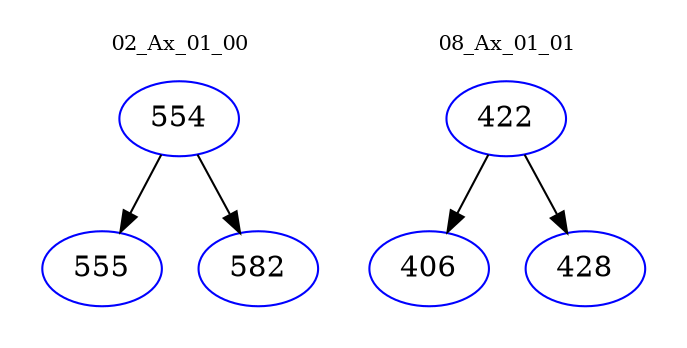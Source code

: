 digraph{
subgraph cluster_0 {
color = white
label = "02_Ax_01_00";
fontsize=10;
T0_554 [label="554", color="blue"]
T0_554 -> T0_555 [color="black"]
T0_555 [label="555", color="blue"]
T0_554 -> T0_582 [color="black"]
T0_582 [label="582", color="blue"]
}
subgraph cluster_1 {
color = white
label = "08_Ax_01_01";
fontsize=10;
T1_422 [label="422", color="blue"]
T1_422 -> T1_406 [color="black"]
T1_406 [label="406", color="blue"]
T1_422 -> T1_428 [color="black"]
T1_428 [label="428", color="blue"]
}
}
